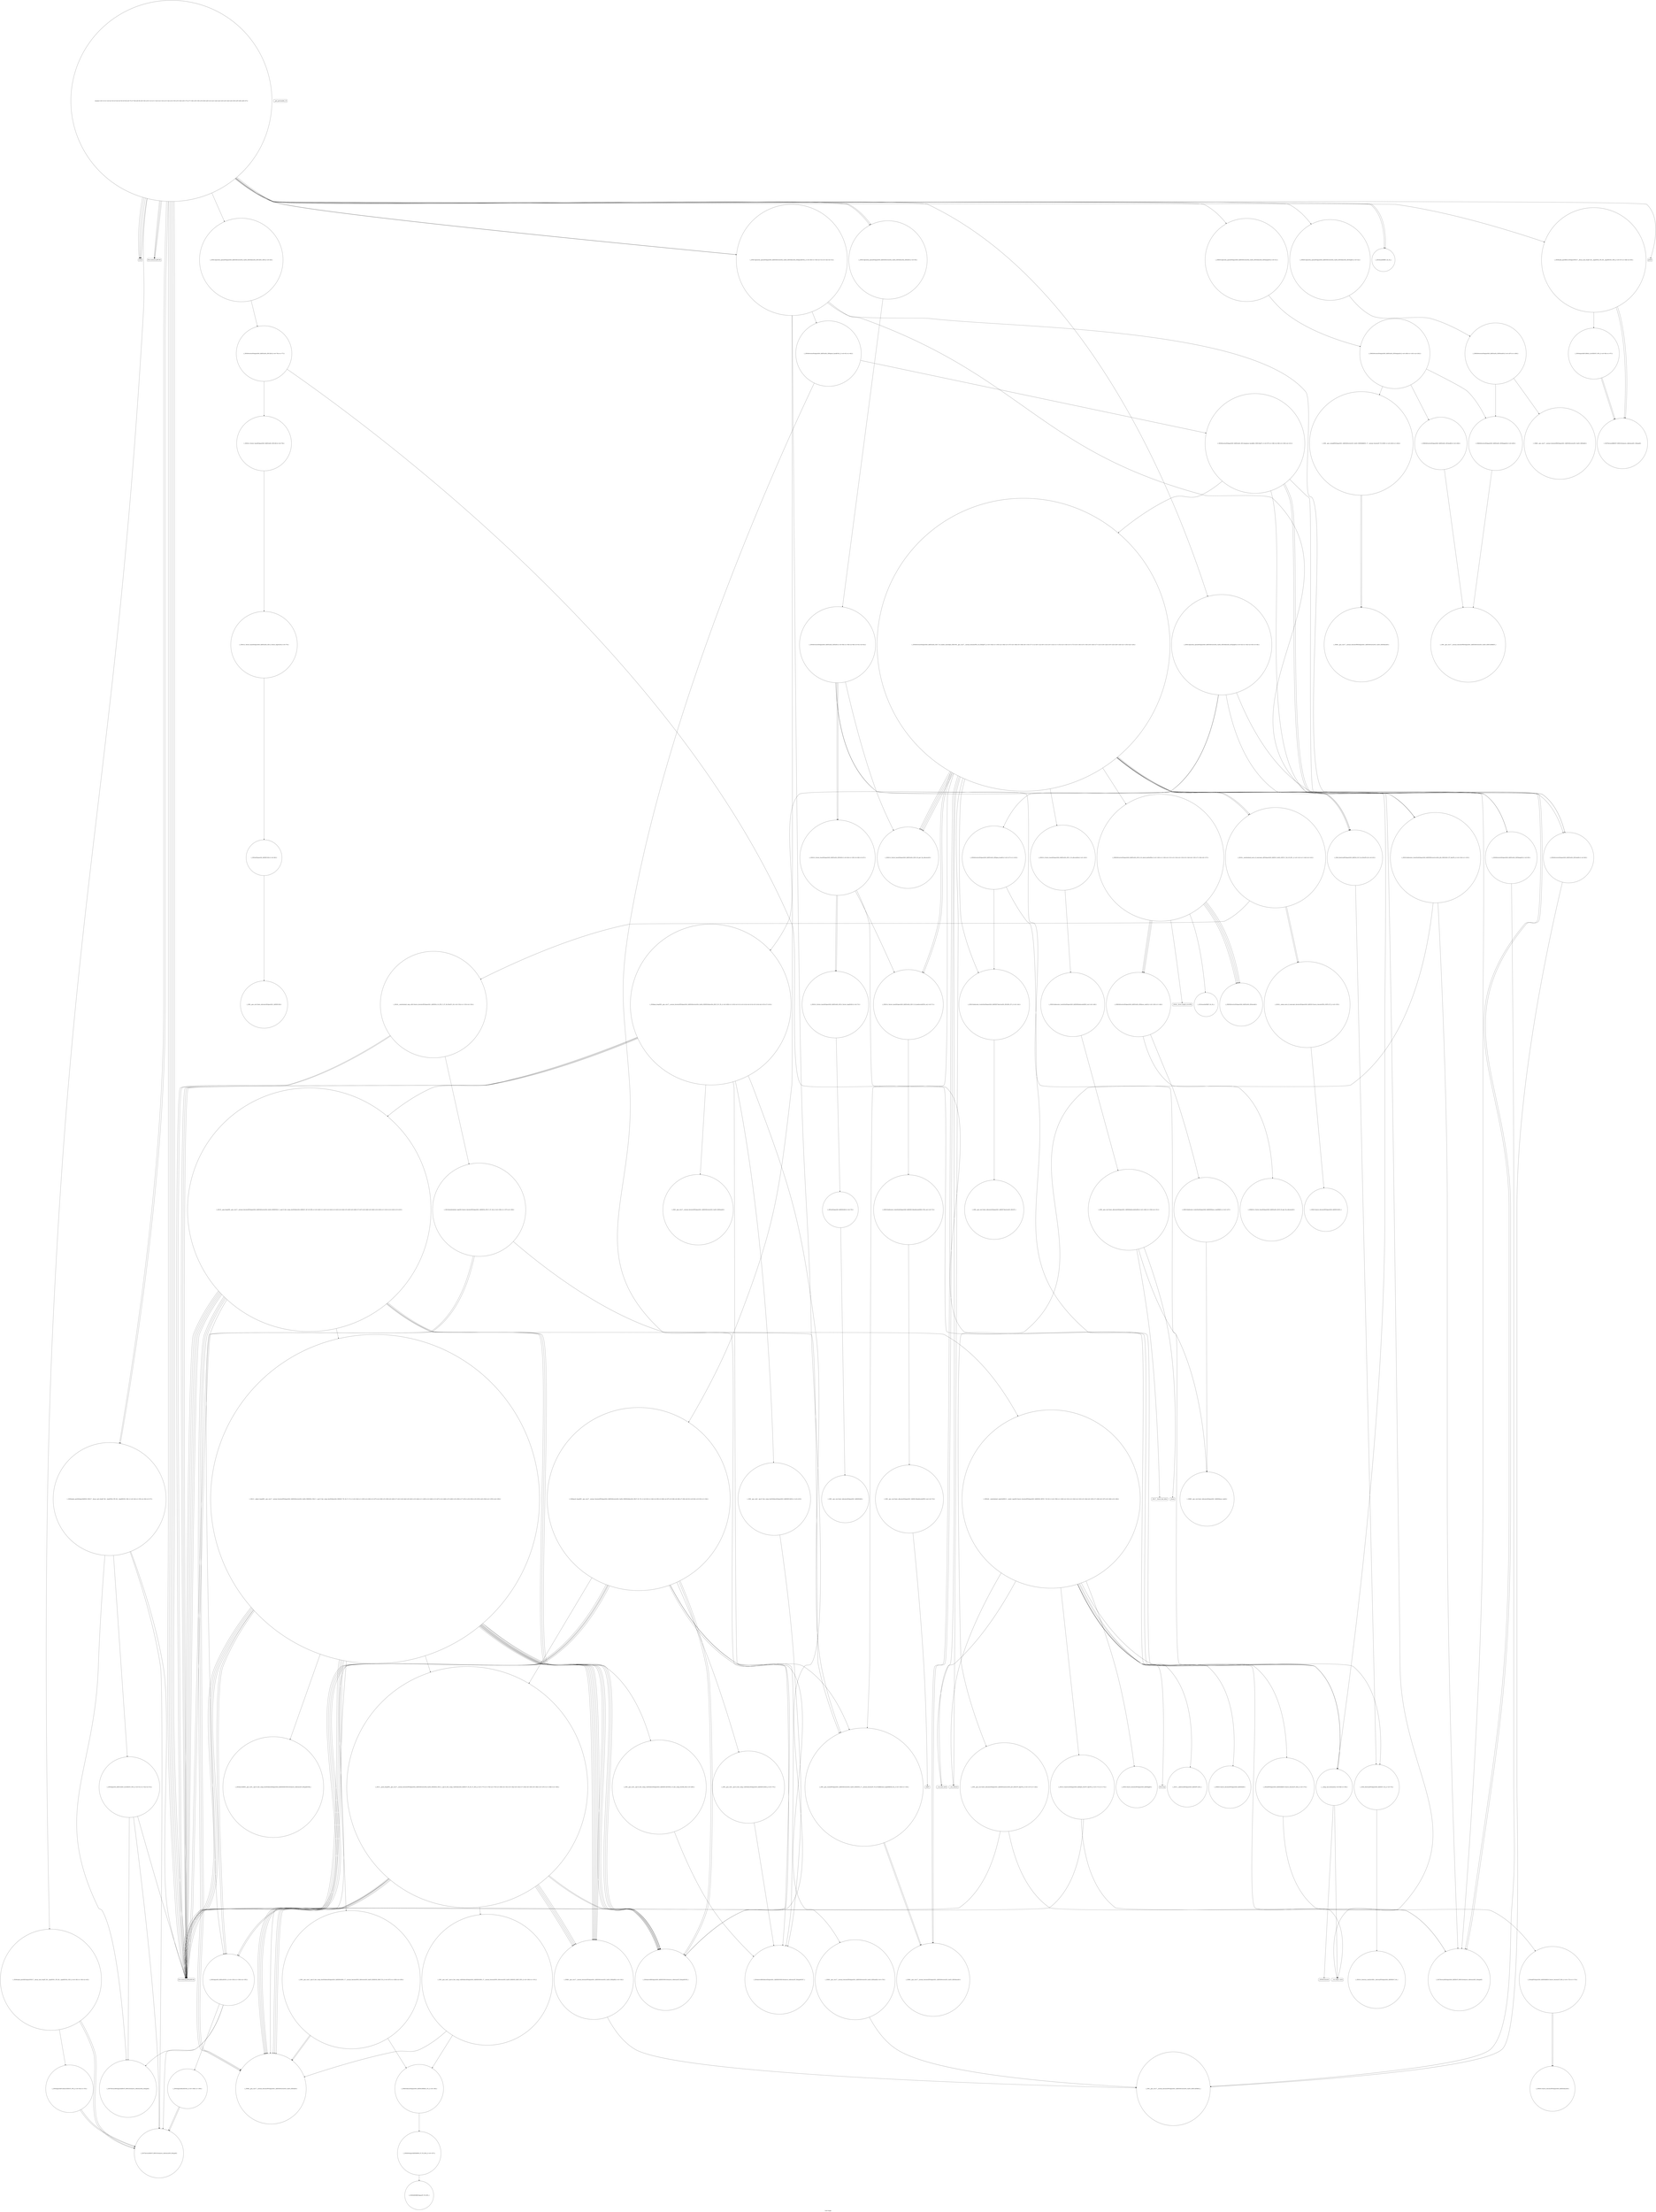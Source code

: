 digraph "Call Graph" {
	label="Call Graph";

	Node0x55b6ff9d1ee0 [shape=record,shape=circle,label="{main|{<s0>1|<s1>2|<s2>3|<s3>4|<s4>5|<s5>6|<s6>7|<s7>8|<s8>9|<s9>10|<s10>11|<s11>12|<s12>13|<s13>14|<s14>15|<s15>16|<s16>17|<s17>18|<s18>19|<s19>20|<s20>21|<s21>22|<s22>23|<s23>24|<s24>25|<s25>26|<s26>27}}"];
	Node0x55b6ff9d1ee0:s0 -> Node0x55b6ff9d00c0[color=black];
	Node0x55b6ff9d1ee0:s1 -> Node0x55b6ff9d00c0[color=black];
	Node0x55b6ff9d1ee0:s2 -> Node0x55b6ff9d00c0[color=black];
	Node0x55b6ff9d1ee0:s3 -> Node0x55b6ff9d00c0[color=black];
	Node0x55b6ff9d1ee0:s4 -> Node0x55b6ffcb8770[color=black];
	Node0x55b6ff9d1ee0:s5 -> Node0x55b6ffcb8770[color=black];
	Node0x55b6ff9d1ee0:s6 -> Node0x55b6ffcb87f0[color=black];
	Node0x55b6ff9d1ee0:s7 -> Node0x55b6ffcb8870[color=black];
	Node0x55b6ff9d1ee0:s8 -> Node0x55b6ffcb87f0[color=black];
	Node0x55b6ff9d1ee0:s9 -> Node0x55b6ffcb87f0[color=black];
	Node0x55b6ff9d1ee0:s10 -> Node0x55b6ffcb89f0[color=black];
	Node0x55b6ff9d1ee0:s11 -> Node0x55b6ffcb8970[color=black];
	Node0x55b6ff9d1ee0:s12 -> Node0x55b6ffcb8770[color=black];
	Node0x55b6ff9d1ee0:s13 -> Node0x55b6ffcb88f0[color=black];
	Node0x55b6ff9d1ee0:s14 -> Node0x55b6ffcb8af0[color=black];
	Node0x55b6ff9d1ee0:s15 -> Node0x55b6ffcb8b70[color=black];
	Node0x55b6ff9d1ee0:s16 -> Node0x55b6ffcb8770[color=black];
	Node0x55b6ff9d1ee0:s17 -> Node0x55b6ffcb8bf0[color=black];
	Node0x55b6ff9d1ee0:s18 -> Node0x55b6ffcb8df0[color=black];
	Node0x55b6ff9d1ee0:s19 -> Node0x55b6ffcb8c70[color=black];
	Node0x55b6ff9d1ee0:s20 -> Node0x55b6ffcb8cf0[color=black];
	Node0x55b6ff9d1ee0:s21 -> Node0x55b6ffcb8970[color=black];
	Node0x55b6ff9d1ee0:s22 -> Node0x55b6ffcb8770[color=black];
	Node0x55b6ff9d1ee0:s23 -> Node0x55b6ffcb88f0[color=black];
	Node0x55b6ff9d1ee0:s24 -> Node0x55b6ffcb8c70[color=black];
	Node0x55b6ff9d1ee0:s25 -> Node0x55b6ffcb8d70[color=black];
	Node0x55b6ff9d1ee0:s26 -> Node0x55b6ffcb8df0[color=black];
	Node0x55b6ffcbc390 [shape=record,shape=circle,label="{_ZSt11__push_heapIN9__gnu_cxx17__normal_iteratorIPSt4pairIiS2_IiiEESt6vectorIS4_SaIS4_EEEElS4_NS0_5__ops14_Iter_comp_valISt4lessIS4_EEEEvT_T0_SG_T1_RT2_|{<s0>177|<s1>178|<s2>179|<s3>180|<s4>181|<s5>182|<s6>183|<s7>184|<s8>185|<s9>186|<s10>187|<s11>188|<s12>189}}"];
	Node0x55b6ffcbc390:s0 -> Node0x55b6ffcb8770[color=black];
	Node0x55b6ffcbc390:s1 -> Node0x55b6ffcbc510[color=black];
	Node0x55b6ffcbc390:s2 -> Node0x55b6ffcbc490[color=black];
	Node0x55b6ffcbc390:s3 -> Node0x55b6ffcbc510[color=black];
	Node0x55b6ffcbc390:s4 -> Node0x55b6ffcbc310[color=black];
	Node0x55b6ffcbc390:s5 -> Node0x55b6ffcb9c70[color=black];
	Node0x55b6ffcbc390:s6 -> Node0x55b6ffcbc510[color=black];
	Node0x55b6ffcbc390:s7 -> Node0x55b6ffcbc310[color=black];
	Node0x55b6ffcbc390:s8 -> Node0x55b6ffcbc590[color=black];
	Node0x55b6ffcbc390:s9 -> Node0x55b6ffcb9c70[color=black];
	Node0x55b6ffcbc390:s10 -> Node0x55b6ffcbc510[color=black];
	Node0x55b6ffcbc390:s11 -> Node0x55b6ffcbc310[color=black];
	Node0x55b6ffcbc390:s12 -> Node0x55b6ffcbc590[color=black];
	Node0x55b6ffcb89f0 [shape=record,shape=circle,label="{_ZSt9make_pairIiiESt4pairINSt17__decay_and_stripIT_E6__typeENS1_IT0_E6__typeEEOS2_OS5_|{<s0>38|<s1>39|<s2>40}}"];
	Node0x55b6ffcb89f0:s0 -> Node0x55b6ffcb8e70[color=black];
	Node0x55b6ffcb89f0:s1 -> Node0x55b6ffcb8e70[color=black];
	Node0x55b6ffcb89f0:s2 -> Node0x55b6ffcb8ff0[color=black];
	Node0x55b6ffcb9ef0 [shape=record,shape=circle,label="{_ZStltIiiEbRKSt4pairIT_T0_ES5_}"];
	Node0x55b6ffcb8d70 [shape=record,shape=Mrecord,label="{printf}"];
	Node0x55b6ffcba270 [shape=record,shape=circle,label="{_ZN9__gnu_cxx17__normal_iteratorIPKSt4pairIiS1_IiiEESt6vectorIS3_SaIS3_EEEC2ERKS5_}"];
	Node0x55b6ffcb90f0 [shape=record,shape=circle,label="{_ZNSt4pairIiiEC2IRiS2_Lb1EEEOT_OT0_|{<s0>56|<s1>57}}"];
	Node0x55b6ffcb90f0:s0 -> Node0x55b6ffcb9070[color=black];
	Node0x55b6ffcb90f0:s1 -> Node0x55b6ffcb9070[color=black];
	Node0x55b6ffcba5f0 [shape=record,shape=circle,label="{_ZSt10__pop_heapIN9__gnu_cxx17__normal_iteratorIPSt4pairIiS2_IiiEESt6vectorIS4_SaIS4_EEEENS0_5__ops15_Iter_comp_iterISt4lessIS4_EEEEvT_SF_SF_RT0_|{<s0>220|<s1>221|<s2>222|<s3>223|<s4>224|<s5>225|<s6>226|<s7>227|<s8>228|<s9>229|<s10>230|<s11>231|<s12>232|<s13>233}}"];
	Node0x55b6ffcba5f0:s0 -> Node0x55b6ffcbc310[color=black];
	Node0x55b6ffcba5f0:s1 -> Node0x55b6ffcb9c70[color=black];
	Node0x55b6ffcba5f0:s2 -> Node0x55b6ffcb8770[color=black];
	Node0x55b6ffcba5f0:s3 -> Node0x55b6ffcbc310[color=black];
	Node0x55b6ffcba5f0:s4 -> Node0x55b6ffcb9c70[color=black];
	Node0x55b6ffcba5f0:s5 -> Node0x55b6ffcbc310[color=black];
	Node0x55b6ffcba5f0:s6 -> Node0x55b6ffcbc590[color=black];
	Node0x55b6ffcba5f0:s7 -> Node0x55b6ffcb8770[color=black];
	Node0x55b6ffcba5f0:s8 -> Node0x55b6ffcbb190[color=black];
	Node0x55b6ffcba5f0:s9 -> Node0x55b6ffcb9c70[color=black];
	Node0x55b6ffcba5f0:s10 -> Node0x55b6ffcb8770[color=black];
	Node0x55b6ffcba5f0:s11 -> Node0x55b6ffcb8770[color=black];
	Node0x55b6ffcba5f0:s12 -> Node0x55b6ffcb8770[color=black];
	Node0x55b6ffcba5f0:s13 -> Node0x55b6ffcba670[color=black];
	Node0x55b6ffcb9470 [shape=record,shape=Mrecord,label="{_ZSt9terminatev}"];
	Node0x55b6ffcb97f0 [shape=record,shape=Mrecord,label="{_ZdlPv}"];
	Node0x55b6ffcb9b70 [shape=record,shape=circle,label="{_ZN9__gnu_cxx13new_allocatorISt4pairIiS1_IiiEEEC2Ev}"];
	Node0x55b6ffcbaf10 [shape=record,shape=circle,label="{_ZNSt16allocator_traitsISaISt4pairIiS0_IiiEEEE9constructIS2_JS2_EEEvRS3_PT_DpOT0_|{<s0>102|<s1>103}}"];
	Node0x55b6ffcbaf10:s0 -> Node0x55b6ffcbaf90[color=black];
	Node0x55b6ffcbaf10:s1 -> Node0x55b6ffcbb090[color=black];
	Node0x55b6ffcbb290 [shape=record,shape=circle,label="{_ZSt34__uninitialized_move_if_noexcept_aIPSt4pairIiS0_IiiEES3_SaIS2_EET0_T_S6_S5_RT1_|{<s0>141|<s1>142|<s2>143}}"];
	Node0x55b6ffcbb290:s0 -> Node0x55b6ffcbbb10[color=black];
	Node0x55b6ffcbb290:s1 -> Node0x55b6ffcbbb10[color=black];
	Node0x55b6ffcbb290:s2 -> Node0x55b6ffcbba90[color=black];
	Node0x55b6ffcbb610 [shape=record,shape=Mrecord,label="{_ZSt20__throw_length_errorPKc}"];
	Node0x55b6ffcbb990 [shape=record,shape=Mrecord,label="{_ZSt17__throw_bad_allocv}"];
	Node0x55b6ffcbbd10 [shape=record,shape=circle,label="{_ZSt10_ConstructISt4pairIiS0_IiiEEJS2_EEvPT_DpOT0_|{<s0>171|<s1>172}}"];
	Node0x55b6ffcbbd10:s0 -> Node0x55b6ffcbaf90[color=black];
	Node0x55b6ffcbbd10:s1 -> Node0x55b6ffcb8770[color=black];
	Node0x55b6ffcbc090 [shape=record,shape=circle,label="{_ZNSt13move_iteratorIPSt4pairIiS0_IiiEEEC2ES3_}"];
	Node0x55b6ff9d00c0 [shape=record,shape=Mrecord,label="{scanf}"];
	Node0x55b6ffcbc410 [shape=record,shape=circle,label="{_ZN9__gnu_cxx17__normal_iteratorIPSt4pairIiS1_IiiEESt6vectorIS3_SaIS3_EEEC2ERKS4_}"];
	Node0x55b6ffcb8a70 [shape=record,shape=Mrecord,label="{__gxx_personality_v0}"];
	Node0x55b6ffcb9f70 [shape=record,shape=circle,label="{_ZNSt4pairIiiEaSEOS0_|{<s0>198|<s1>199}}"];
	Node0x55b6ffcb9f70:s0 -> Node0x55b6ffcb8e70[color=black];
	Node0x55b6ffcb9f70:s1 -> Node0x55b6ffcb8e70[color=black];
	Node0x55b6ffcb8df0 [shape=record,shape=circle,label="{_ZNSt14priority_queueISt4pairIiS0_IiiEESt6vectorIS2_SaIS2_EESt4lessIS2_EED2Ev|{<s0>50}}"];
	Node0x55b6ffcb8df0:s0 -> Node0x55b6ffcb9170[color=black];
	Node0x55b6ffcba2f0 [shape=record,shape=circle,label="{_ZNKSt6vectorISt4pairIiS0_IiiEESaIS2_EE5frontEv|{<s0>207|<s1>208}}"];
	Node0x55b6ffcba2f0:s0 -> Node0x55b6ffcba0f0[color=black];
	Node0x55b6ffcba2f0:s1 -> Node0x55b6ffcba370[color=black];
	Node0x55b6ffcb9170 [shape=record,shape=circle,label="{_ZNSt6vectorISt4pairIiS0_IiiEESaIS2_EED2Ev|{<s0>58|<s1>59|<s2>60|<s3>61|<s4>62}}"];
	Node0x55b6ffcb9170:s0 -> Node0x55b6ffcb9270[color=black];
	Node0x55b6ffcb9170:s1 -> Node0x55b6ffcb91f0[color=black];
	Node0x55b6ffcb9170:s2 -> Node0x55b6ffcb92f0[color=black];
	Node0x55b6ffcb9170:s3 -> Node0x55b6ffcb92f0[color=black];
	Node0x55b6ffcb9170:s4 -> Node0x55b6ffcb9370[color=black];
	Node0x55b6ffcba670 [shape=record,shape=circle,label="{_ZSt13__adjust_heapIN9__gnu_cxx17__normal_iteratorIPSt4pairIiS2_IiiEESt6vectorIS4_SaIS4_EEEElS4_NS0_5__ops15_Iter_comp_iterISt4lessIS4_EEEEvT_T0_SG_T1_T2_|{<s0>234|<s1>235|<s2>236|<s3>237|<s4>238|<s5>239|<s6>240|<s7>241|<s8>242|<s9>243|<s10>244|<s11>245|<s12>246|<s13>247|<s14>248|<s15>249|<s16>250|<s17>251|<s18>252|<s19>253|<s20>254|<s21>255|<s22>256}}"];
	Node0x55b6ffcba670:s0 -> Node0x55b6ffcb8770[color=black];
	Node0x55b6ffcba670:s1 -> Node0x55b6ffcbc510[color=black];
	Node0x55b6ffcba670:s2 -> Node0x55b6ffcbc510[color=black];
	Node0x55b6ffcba670:s3 -> Node0x55b6ffcba6f0[color=black];
	Node0x55b6ffcba670:s4 -> Node0x55b6ffcbc510[color=black];
	Node0x55b6ffcba670:s5 -> Node0x55b6ffcbc310[color=black];
	Node0x55b6ffcba670:s6 -> Node0x55b6ffcb9c70[color=black];
	Node0x55b6ffcba670:s7 -> Node0x55b6ffcbc510[color=black];
	Node0x55b6ffcba670:s8 -> Node0x55b6ffcbc310[color=black];
	Node0x55b6ffcba670:s9 -> Node0x55b6ffcbc590[color=black];
	Node0x55b6ffcba670:s10 -> Node0x55b6ffcbc510[color=black];
	Node0x55b6ffcba670:s11 -> Node0x55b6ffcbc310[color=black];
	Node0x55b6ffcba670:s12 -> Node0x55b6ffcb9c70[color=black];
	Node0x55b6ffcba670:s13 -> Node0x55b6ffcbc510[color=black];
	Node0x55b6ffcba670:s14 -> Node0x55b6ffcbc310[color=black];
	Node0x55b6ffcba670:s15 -> Node0x55b6ffcbc590[color=black];
	Node0x55b6ffcba670:s16 -> Node0x55b6ffcba770[color=black];
	Node0x55b6ffcba670:s17 -> Node0x55b6ffcba7f0[color=black];
	Node0x55b6ffcba670:s18 -> Node0x55b6ffcb8770[color=black];
	Node0x55b6ffcba670:s19 -> Node0x55b6ffcb9c70[color=black];
	Node0x55b6ffcba670:s20 -> Node0x55b6ffcb8770[color=black];
	Node0x55b6ffcba670:s21 -> Node0x55b6ffcb8770[color=black];
	Node0x55b6ffcba670:s22 -> Node0x55b6ffcbc390[color=black];
	Node0x55b6ffcb94f0 [shape=record,shape=circle,label="{_ZSt8_DestroyIPSt4pairIiS0_IiiEEEvT_S4_|{<s0>70}}"];
	Node0x55b6ffcb94f0:s0 -> Node0x55b6ffcb9570[color=black];
	Node0x55b6ffcb9870 [shape=record,shape=circle,label="{_ZNSaISt4pairIiS_IiiEEED2Ev|{<s0>75}}"];
	Node0x55b6ffcb9870:s0 -> Node0x55b6ffcb98f0[color=black];
	Node0x55b6ffcb9bf0 [shape=record,shape=circle,label="{_ZNSt6vectorISt4pairIiS0_IiiEESaIS2_EE9push_backEOS2_|{<s0>81|<s1>82}}"];
	Node0x55b6ffcb9bf0:s0 -> Node0x55b6ffcb9c70[color=black];
	Node0x55b6ffcb9bf0:s1 -> Node0x55b6ffcbae90[color=black];
	Node0x55b6ffcbaf90 [shape=record,shape=circle,label="{_ZSt7forwardISt4pairIiS0_IiiEEEOT_RNSt16remove_referenceIS3_E4typeE}"];
	Node0x55b6ffcbb310 [shape=record,shape=circle,label="{_ZNK9__gnu_cxx17__normal_iteratorIPSt4pairIiS1_IiiEESt6vectorIS3_SaIS3_EEE4baseEv}"];
	Node0x55b6ffcbb690 [shape=record,shape=circle,label="{_ZSt3maxImERKT_S2_S2_}"];
	Node0x55b6ffcbba10 [shape=record,shape=Mrecord,label="{_Znwm}"];
	Node0x55b6ffcbbd90 [shape=record,shape=circle,label="{_ZSt11__addressofISt4pairIiS0_IiiEEEPT_RS3_}"];
	Node0x55b6ffcbc110 [shape=record,shape=circle,label="{_ZN9__gnu_cxx13new_allocatorISt4pairIiS1_IiiEEE7destroyIS3_EEvPT_}"];
	Node0x55b6ffcb8770 [shape=record,shape=Mrecord,label="{llvm.memcpy.p0i8.p0i8.i64}"];
	Node0x55b6ffcbc490 [shape=record,shape=circle,label="{_ZN9__gnu_cxx5__ops14_Iter_comp_valISt4lessISt4pairIiS3_IiiEEEEclINS_17__normal_iteratorIPS5_St6vectorIS5_SaIS5_EEEES5_EEbT_RT0_|{<s0>190|<s1>191}}"];
	Node0x55b6ffcbc490:s0 -> Node0x55b6ffcbc310[color=black];
	Node0x55b6ffcbc490:s1 -> Node0x55b6ffcbc610[color=black];
	Node0x55b6ffcb8af0 [shape=record,shape=circle,label="{_ZNKSt14priority_queueISt4pairIiS0_IiiEESt6vectorIS2_SaIS2_EESt4lessIS2_EE5emptyEv|{<s0>41}}"];
	Node0x55b6ffcb8af0:s0 -> Node0x55b6ffcb9ff0[color=black];
	Node0x55b6ffcb9ff0 [shape=record,shape=circle,label="{_ZNKSt6vectorISt4pairIiS0_IiiEESaIS2_EE5emptyEv|{<s0>200|<s1>201|<s2>202}}"];
	Node0x55b6ffcb9ff0:s0 -> Node0x55b6ffcba0f0[color=black];
	Node0x55b6ffcb9ff0:s1 -> Node0x55b6ffcba170[color=black];
	Node0x55b6ffcb9ff0:s2 -> Node0x55b6ffcba070[color=black];
	Node0x55b6ffcb8e70 [shape=record,shape=circle,label="{_ZSt7forwardIiEOT_RNSt16remove_referenceIS0_E4typeE}"];
	Node0x55b6ffcba370 [shape=record,shape=circle,label="{_ZNK9__gnu_cxx17__normal_iteratorIPKSt4pairIiS1_IiiEESt6vectorIS3_SaIS3_EEEdeEv}"];
	Node0x55b6ffcb91f0 [shape=record,shape=circle,label="{_ZSt8_DestroyIPSt4pairIiS0_IiiEES2_EvT_S4_RSaIT0_E|{<s0>63}}"];
	Node0x55b6ffcb91f0:s0 -> Node0x55b6ffcb94f0[color=black];
	Node0x55b6ffcba6f0 [shape=record,shape=circle,label="{_ZN9__gnu_cxx5__ops15_Iter_comp_iterISt4lessISt4pairIiS3_IiiEEEEclINS_17__normal_iteratorIPS5_St6vectorIS5_SaIS5_EEEESE_EEbT_T0_|{<s0>257|<s1>258|<s2>259}}"];
	Node0x55b6ffcba6f0:s0 -> Node0x55b6ffcbc310[color=black];
	Node0x55b6ffcba6f0:s1 -> Node0x55b6ffcbc310[color=black];
	Node0x55b6ffcba6f0:s2 -> Node0x55b6ffcbc610[color=black];
	Node0x55b6ffcb9570 [shape=record,shape=circle,label="{_ZNSt12_Destroy_auxILb1EE9__destroyIPSt4pairIiS2_IiiEEEEvT_S6_}"];
	Node0x55b6ffcb98f0 [shape=record,shape=circle,label="{_ZN9__gnu_cxx13new_allocatorISt4pairIiS1_IiiEEED2Ev}"];
	Node0x55b6ffcb9c70 [shape=record,shape=circle,label="{_ZSt4moveIRSt4pairIiS0_IiiEEEONSt16remove_referenceIT_E4typeEOS5_}"];
	Node0x55b6ffcbb010 [shape=record,shape=circle,label="{_ZNSt6vectorISt4pairIiS0_IiiEESaIS2_EE17_M_realloc_insertIJS2_EEEvN9__gnu_cxx17__normal_iteratorIPS2_S4_EEDpOT_|{<s0>104|<s1>105|<s2>106|<s3>107|<s4>108|<s5>109|<s6>110|<s7>111|<s8>112|<s9>113|<s10>114|<s11>115|<s12>116|<s13>117|<s14>118|<s15>119|<s16>120|<s17>121|<s18>122|<s19>123|<s20>124|<s21>125|<s22>126}}"];
	Node0x55b6ffcbb010:s0 -> Node0x55b6ffcbb110[color=black];
	Node0x55b6ffcbb010:s1 -> Node0x55b6ffcb9d70[color=black];
	Node0x55b6ffcbb010:s2 -> Node0x55b6ffcbb190[color=black];
	Node0x55b6ffcbb010:s3 -> Node0x55b6ffcbb210[color=black];
	Node0x55b6ffcbb010:s4 -> Node0x55b6ffcbaf90[color=black];
	Node0x55b6ffcbb010:s5 -> Node0x55b6ffcbaf10[color=black];
	Node0x55b6ffcbb010:s6 -> Node0x55b6ffcbb310[color=black];
	Node0x55b6ffcbb010:s7 -> Node0x55b6ffcb9270[color=black];
	Node0x55b6ffcbb010:s8 -> Node0x55b6ffcbb290[color=black];
	Node0x55b6ffcbb010:s9 -> Node0x55b6ffcbb310[color=black];
	Node0x55b6ffcbb010:s10 -> Node0x55b6ffcb9270[color=black];
	Node0x55b6ffcbb010:s11 -> Node0x55b6ffcbb290[color=black];
	Node0x55b6ffcbb010:s12 -> Node0x55b6ffcb93f0[color=black];
	Node0x55b6ffcbb010:s13 -> Node0x55b6ffcbb390[color=black];
	Node0x55b6ffcbb010:s14 -> Node0x55b6ffcbb490[color=black];
	Node0x55b6ffcbb010:s15 -> Node0x55b6ffcb9270[color=black];
	Node0x55b6ffcbb010:s16 -> Node0x55b6ffcb91f0[color=black];
	Node0x55b6ffcbb010:s17 -> Node0x55b6ffcb95f0[color=black];
	Node0x55b6ffcbb010:s18 -> Node0x55b6ffcbb410[color=black];
	Node0x55b6ffcbb010:s19 -> Node0x55b6ffcb9270[color=black];
	Node0x55b6ffcbb010:s20 -> Node0x55b6ffcb91f0[color=black];
	Node0x55b6ffcbb010:s21 -> Node0x55b6ffcb95f0[color=black];
	Node0x55b6ffcbb010:s22 -> Node0x55b6ffcb9370[color=black];
	Node0x55b6ffcbb390 [shape=record,shape=circle,label="{_ZNSt16allocator_traitsISaISt4pairIiS0_IiiEEEE7destroyIS2_EEvRS3_PT_|{<s0>144}}"];
	Node0x55b6ffcbb390:s0 -> Node0x55b6ffcbc110[color=black];
	Node0x55b6ffcbb710 [shape=record,shape=circle,label="{_ZNSt16allocator_traitsISaISt4pairIiS0_IiiEEEE8max_sizeERKS3_|{<s0>147}}"];
	Node0x55b6ffcbb710:s0 -> Node0x55b6ffcbb810[color=black];
	Node0x55b6ffcbba90 [shape=record,shape=circle,label="{_ZSt22__uninitialized_copy_aISt13move_iteratorIPSt4pairIiS1_IiiEEES4_S3_ET0_T_S7_S6_RSaIT1_E|{<s0>152|<s1>153|<s2>154}}"];
	Node0x55b6ffcbba90:s0 -> Node0x55b6ffcb8770[color=black];
	Node0x55b6ffcbba90:s1 -> Node0x55b6ffcb8770[color=black];
	Node0x55b6ffcbba90:s2 -> Node0x55b6ffcbbb90[color=black];
	Node0x55b6ffcbbe10 [shape=record,shape=circle,label="{_ZNKSt13move_iteratorIPSt4pairIiS0_IiiEEEdeEv}"];
	Node0x55b6ffcbc190 [shape=record,shape=circle,label="{_ZSt4moveIRSt4lessISt4pairIiS1_IiiEEEEONSt16remove_referenceIT_E4typeEOS7_}"];
	Node0x55b6ffcb87f0 [shape=record,shape=Mrecord,label="{llvm.memset.p0i8.i64}"];
	Node0x55b6ffcbc510 [shape=record,shape=circle,label="{_ZNK9__gnu_cxx17__normal_iteratorIPSt4pairIiS1_IiiEESt6vectorIS3_SaIS3_EEEplEl|{<s0>192}}"];
	Node0x55b6ffcbc510:s0 -> Node0x55b6ffcbc410[color=black];
	Node0x55b6ffcb8b70 [shape=record,shape=circle,label="{_ZNKSt14priority_queueISt4pairIiS0_IiiEESt6vectorIS2_SaIS2_EESt4lessIS2_EE3topEv|{<s0>42}}"];
	Node0x55b6ffcb8b70:s0 -> Node0x55b6ffcba2f0[color=black];
	Node0x55b6ffcba070 [shape=record,shape=circle,label="{_ZN9__gnu_cxxeqIPKSt4pairIiS1_IiiEESt6vectorIS3_SaIS3_EEEEbRKNS_17__normal_iteratorIT_T0_EESE_|{<s0>203|<s1>204}}"];
	Node0x55b6ffcba070:s0 -> Node0x55b6ffcba1f0[color=black];
	Node0x55b6ffcba070:s1 -> Node0x55b6ffcba1f0[color=black];
	Node0x55b6ffcb8ef0 [shape=record,shape=circle,label="{_ZSt7forwardISt4pairIiiEEOT_RNSt16remove_referenceIS2_E4typeE}"];
	Node0x55b6ffcba3f0 [shape=record,shape=circle,label="{_ZSt8pop_heapIN9__gnu_cxx17__normal_iteratorIPSt4pairIiS2_IiiEESt6vectorIS4_SaIS4_EEEESt4lessIS4_EEvT_SC_T0_|{<s0>209|<s1>210|<s2>211|<s3>212|<s4>213|<s5>214|<s6>215|<s7>216}}"];
	Node0x55b6ffcba3f0:s0 -> Node0x55b6ffcbb190[color=black];
	Node0x55b6ffcba3f0:s1 -> Node0x55b6ffcbc190[color=black];
	Node0x55b6ffcba3f0:s2 -> Node0x55b6ffcba4f0[color=black];
	Node0x55b6ffcba3f0:s3 -> Node0x55b6ffcba570[color=black];
	Node0x55b6ffcba3f0:s4 -> Node0x55b6ffcb8770[color=black];
	Node0x55b6ffcba3f0:s5 -> Node0x55b6ffcb8770[color=black];
	Node0x55b6ffcba3f0:s6 -> Node0x55b6ffcb8770[color=black];
	Node0x55b6ffcba3f0:s7 -> Node0x55b6ffcba5f0[color=black];
	Node0x55b6ffcb9270 [shape=record,shape=circle,label="{_ZNSt12_Vector_baseISt4pairIiS0_IiiEESaIS2_EE19_M_get_Tp_allocatorEv}"];
	Node0x55b6ffcba770 [shape=record,shape=circle,label="{_ZSt4moveIRN9__gnu_cxx5__ops15_Iter_comp_iterISt4lessISt4pairIiS4_IiiEEEEEEONSt16remove_referenceIT_E4typeEOSB_}"];
	Node0x55b6ffcb95f0 [shape=record,shape=circle,label="{_ZNSt12_Vector_baseISt4pairIiS0_IiiEESaIS2_EE13_M_deallocateEPS2_m|{<s0>71}}"];
	Node0x55b6ffcb95f0:s0 -> Node0x55b6ffcb96f0[color=black];
	Node0x55b6ffcb9970 [shape=record,shape=circle,label="{_ZNSt6vectorISt4pairIiS0_IiiEESaIS2_EEC2Ev|{<s0>76|<s1>77}}"];
	Node0x55b6ffcb9970:s0 -> Node0x55b6ffcb99f0[color=black];
	Node0x55b6ffcb9970:s1 -> Node0x55b6ffcb9370[color=black];
	Node0x55b6ffcb9cf0 [shape=record,shape=circle,label="{_ZSt9push_heapIN9__gnu_cxx17__normal_iteratorIPSt4pairIiS2_IiiEESt6vectorIS4_SaIS4_EEEESt4lessIS4_EEvT_SC_T0_|{<s0>83|<s1>84|<s2>85|<s3>86|<s4>87|<s5>88|<s6>89|<s7>90|<s8>91|<s9>92|<s10>93|<s11>94}}"];
	Node0x55b6ffcb9cf0:s0 -> Node0x55b6ffcbc190[color=black];
	Node0x55b6ffcb9cf0:s1 -> Node0x55b6ffcbc210[color=black];
	Node0x55b6ffcb9cf0:s2 -> Node0x55b6ffcbc290[color=black];
	Node0x55b6ffcb9cf0:s3 -> Node0x55b6ffcbc310[color=black];
	Node0x55b6ffcb9cf0:s4 -> Node0x55b6ffcb9c70[color=black];
	Node0x55b6ffcb9cf0:s5 -> Node0x55b6ffcb8770[color=black];
	Node0x55b6ffcb9cf0:s6 -> Node0x55b6ffcb8770[color=black];
	Node0x55b6ffcb9cf0:s7 -> Node0x55b6ffcbb190[color=black];
	Node0x55b6ffcb9cf0:s8 -> Node0x55b6ffcb9c70[color=black];
	Node0x55b6ffcb9cf0:s9 -> Node0x55b6ffcb8770[color=black];
	Node0x55b6ffcb9cf0:s10 -> Node0x55b6ffcb8770[color=black];
	Node0x55b6ffcb9cf0:s11 -> Node0x55b6ffcbc390[color=black];
	Node0x55b6ffcbb090 [shape=record,shape=circle,label="{_ZN9__gnu_cxx13new_allocatorISt4pairIiS1_IiiEEE9constructIS3_JS3_EEEvPT_DpOT0_|{<s0>127|<s1>128}}"];
	Node0x55b6ffcbb090:s0 -> Node0x55b6ffcbaf90[color=black];
	Node0x55b6ffcbb090:s1 -> Node0x55b6ffcb8770[color=black];
	Node0x55b6ffcbb410 [shape=record,shape=Mrecord,label="{__cxa_rethrow}"];
	Node0x55b6ffcbb790 [shape=record,shape=circle,label="{_ZNKSt12_Vector_baseISt4pairIiS0_IiiEESaIS2_EE19_M_get_Tp_allocatorEv}"];
	Node0x55b6ffcbbb10 [shape=record,shape=circle,label="{_ZSt32__make_move_if_noexcept_iteratorISt4pairIiS0_IiiEESt13move_iteratorIPS2_EET0_PT_|{<s0>155}}"];
	Node0x55b6ffcbbb10:s0 -> Node0x55b6ffcbc090[color=black];
	Node0x55b6ffcbbe90 [shape=record,shape=circle,label="{_ZNSt13move_iteratorIPSt4pairIiS0_IiiEEEppEv}"];
	Node0x55b6ffcbc210 [shape=record,shape=circle,label="{_ZN9__gnu_cxx5__ops14_Iter_comp_valISt4lessISt4pairIiS3_IiiEEEEC2ES6_|{<s0>175}}"];
	Node0x55b6ffcbc210:s0 -> Node0x55b6ffcbc190[color=black];
	Node0x55b6ffcb8870 [shape=record,shape=circle,label="{_ZNSt14priority_queueISt4pairIiS0_IiiEESt6vectorIS2_SaIS2_EESt4lessIS2_EEC2IS5_vEEv|{<s0>28}}"];
	Node0x55b6ffcb8870:s0 -> Node0x55b6ffcb9970[color=black];
	Node0x55b6ffcbc590 [shape=record,shape=circle,label="{_ZNSt4pairIiS_IiiEEaSEOS1_|{<s0>193|<s1>194|<s2>195}}"];
	Node0x55b6ffcbc590:s0 -> Node0x55b6ffcb8e70[color=black];
	Node0x55b6ffcbc590:s1 -> Node0x55b6ffcb8ef0[color=black];
	Node0x55b6ffcbc590:s2 -> Node0x55b6ffcb9f70[color=black];
	Node0x55b6ffcb8bf0 [shape=record,shape=circle,label="{_ZNSt14priority_queueISt4pairIiS0_IiiEESt6vectorIS2_SaIS2_EESt4lessIS2_EE3popEv|{<s0>43|<s1>44|<s2>45|<s3>46}}"];
	Node0x55b6ffcb8bf0:s0 -> Node0x55b6ffcb9d70[color=black];
	Node0x55b6ffcb8bf0:s1 -> Node0x55b6ffcb9df0[color=black];
	Node0x55b6ffcb8bf0:s2 -> Node0x55b6ffcba3f0[color=black];
	Node0x55b6ffcb8bf0:s3 -> Node0x55b6ffcba470[color=black];
	Node0x55b6ffcba0f0 [shape=record,shape=circle,label="{_ZNKSt6vectorISt4pairIiS0_IiiEESaIS2_EE5beginEv|{<s0>205}}"];
	Node0x55b6ffcba0f0:s0 -> Node0x55b6ffcba270[color=black];
	Node0x55b6ffcb8f70 [shape=record,shape=circle,label="{_ZNSt4pairIiS_IiiEEC2IiS0_Lb1EEEOT_OT0_|{<s0>51|<s1>52|<s2>53}}"];
	Node0x55b6ffcb8f70:s0 -> Node0x55b6ffcb8e70[color=black];
	Node0x55b6ffcb8f70:s1 -> Node0x55b6ffcb8ef0[color=black];
	Node0x55b6ffcb8f70:s2 -> Node0x55b6ffcb8770[color=black];
	Node0x55b6ffcba470 [shape=record,shape=circle,label="{_ZNSt6vectorISt4pairIiS0_IiiEESaIS2_EE8pop_backEv|{<s0>217|<s1>218}}"];
	Node0x55b6ffcba470:s0 -> Node0x55b6ffcbb390[color=black];
	Node0x55b6ffcba470:s1 -> Node0x55b6ffcb9370[color=black];
	Node0x55b6ffcb92f0 [shape=record,shape=circle,label="{_ZNSt12_Vector_baseISt4pairIiS0_IiiEESaIS2_EED2Ev|{<s0>64|<s1>65|<s2>66|<s3>67}}"];
	Node0x55b6ffcb92f0:s0 -> Node0x55b6ffcb95f0[color=black];
	Node0x55b6ffcb92f0:s1 -> Node0x55b6ffcb9670[color=black];
	Node0x55b6ffcb92f0:s2 -> Node0x55b6ffcb9670[color=black];
	Node0x55b6ffcb92f0:s3 -> Node0x55b6ffcb9370[color=black];
	Node0x55b6ffcba7f0 [shape=record,shape=circle,label="{_ZN9__gnu_cxx5__ops14_Iter_comp_valISt4lessISt4pairIiS3_IiiEEEEC2EONS0_15_Iter_comp_iterIS6_EE|{<s0>260}}"];
	Node0x55b6ffcba7f0:s0 -> Node0x55b6ffcbc190[color=black];
	Node0x55b6ffcb9670 [shape=record,shape=circle,label="{_ZNSt12_Vector_baseISt4pairIiS0_IiiEESaIS2_EE12_Vector_implD2Ev|{<s0>72}}"];
	Node0x55b6ffcb9670:s0 -> Node0x55b6ffcb9870[color=black];
	Node0x55b6ffcb99f0 [shape=record,shape=circle,label="{_ZNSt12_Vector_baseISt4pairIiS0_IiiEESaIS2_EEC2Ev|{<s0>78}}"];
	Node0x55b6ffcb99f0:s0 -> Node0x55b6ffcb9a70[color=black];
	Node0x55b6ffcb9d70 [shape=record,shape=circle,label="{_ZNSt6vectorISt4pairIiS0_IiiEESaIS2_EE5beginEv|{<s0>95}}"];
	Node0x55b6ffcb9d70:s0 -> Node0x55b6ffcbc410[color=black];
	Node0x55b6ffcbb110 [shape=record,shape=circle,label="{_ZNKSt6vectorISt4pairIiS0_IiiEESaIS2_EE12_M_check_lenEmPKc|{<s0>129|<s1>130|<s2>131|<s3>132|<s4>133|<s5>134|<s6>135|<s7>136|<s8>137}}"];
	Node0x55b6ffcbb110:s0 -> Node0x55b6ffcbb510[color=black];
	Node0x55b6ffcbb110:s1 -> Node0x55b6ffcbb590[color=black];
	Node0x55b6ffcbb110:s2 -> Node0x55b6ffcbb610[color=black];
	Node0x55b6ffcbb110:s3 -> Node0x55b6ffcbb590[color=black];
	Node0x55b6ffcbb110:s4 -> Node0x55b6ffcbb590[color=black];
	Node0x55b6ffcbb110:s5 -> Node0x55b6ffcbb690[color=black];
	Node0x55b6ffcbb110:s6 -> Node0x55b6ffcbb590[color=black];
	Node0x55b6ffcbb110:s7 -> Node0x55b6ffcbb510[color=black];
	Node0x55b6ffcbb110:s8 -> Node0x55b6ffcbb510[color=black];
	Node0x55b6ffcbb490 [shape=record,shape=Mrecord,label="{__cxa_end_catch}"];
	Node0x55b6ffcbb810 [shape=record,shape=circle,label="{_ZNK9__gnu_cxx13new_allocatorISt4pairIiS1_IiiEEE8max_sizeEv}"];
	Node0x55b6ffcbbb90 [shape=record,shape=circle,label="{_ZSt18uninitialized_copyISt13move_iteratorIPSt4pairIiS1_IiiEEES4_ET0_T_S7_S6_|{<s0>156|<s1>157|<s2>158}}"];
	Node0x55b6ffcbbb90:s0 -> Node0x55b6ffcb8770[color=black];
	Node0x55b6ffcbbb90:s1 -> Node0x55b6ffcb8770[color=black];
	Node0x55b6ffcbbb90:s2 -> Node0x55b6ffcbbc10[color=black];
	Node0x55b6ffcbbf10 [shape=record,shape=Mrecord,label="{llvm.trap}"];
	Node0x55b6ffcbc290 [shape=record,shape=circle,label="{_ZNK9__gnu_cxx17__normal_iteratorIPSt4pairIiS1_IiiEESt6vectorIS3_SaIS3_EEEmiEl|{<s0>176}}"];
	Node0x55b6ffcbc290:s0 -> Node0x55b6ffcbc410[color=black];
	Node0x55b6ffcb88f0 [shape=record,shape=circle,label="{_ZNSt14priority_queueISt4pairIiS0_IiiEESt6vectorIS2_SaIS2_EESt4lessIS2_EE4pushEOS2_|{<s0>29|<s1>30|<s2>31|<s3>32|<s4>33}}"];
	Node0x55b6ffcb88f0:s0 -> Node0x55b6ffcb9c70[color=black];
	Node0x55b6ffcb88f0:s1 -> Node0x55b6ffcb9bf0[color=black];
	Node0x55b6ffcb88f0:s2 -> Node0x55b6ffcb9d70[color=black];
	Node0x55b6ffcb88f0:s3 -> Node0x55b6ffcb9df0[color=black];
	Node0x55b6ffcb88f0:s4 -> Node0x55b6ffcb9cf0[color=black];
	Node0x55b6ffcbc610 [shape=record,shape=circle,label="{_ZNKSt4lessISt4pairIiS0_IiiEEEclERKS2_S5_|{<s0>196}}"];
	Node0x55b6ffcbc610:s0 -> Node0x55b6ffcb9e70[color=black];
	Node0x55b6ffcb8c70 [shape=record,shape=circle,label="{_ZSt3maxIiERKT_S2_S2_}"];
	Node0x55b6ffcba170 [shape=record,shape=circle,label="{_ZNKSt6vectorISt4pairIiS0_IiiEESaIS2_EE3endEv|{<s0>206}}"];
	Node0x55b6ffcba170:s0 -> Node0x55b6ffcba270[color=black];
	Node0x55b6ffcb8ff0 [shape=record,shape=circle,label="{_ZNSt4pairIiiEC2IiiLb1EEEOT_OT0_|{<s0>54|<s1>55}}"];
	Node0x55b6ffcb8ff0:s0 -> Node0x55b6ffcb8e70[color=black];
	Node0x55b6ffcb8ff0:s1 -> Node0x55b6ffcb8e70[color=black];
	Node0x55b6ffcba4f0 [shape=record,shape=circle,label="{_ZN9__gnu_cxx5__ops15_Iter_comp_iterISt4lessISt4pairIiS3_IiiEEEEC2ES6_|{<s0>219}}"];
	Node0x55b6ffcba4f0:s0 -> Node0x55b6ffcbc190[color=black];
	Node0x55b6ffcb9370 [shape=record,shape=circle,label="{__clang_call_terminate|{<s0>68|<s1>69}}"];
	Node0x55b6ffcb9370:s0 -> Node0x55b6ffcb93f0[color=black];
	Node0x55b6ffcb9370:s1 -> Node0x55b6ffcb9470[color=black];
	Node0x55b6ffcb96f0 [shape=record,shape=circle,label="{_ZNSt16allocator_traitsISaISt4pairIiS0_IiiEEEE10deallocateERS3_PS2_m|{<s0>73}}"];
	Node0x55b6ffcb96f0:s0 -> Node0x55b6ffcb9770[color=black];
	Node0x55b6ffcb9a70 [shape=record,shape=circle,label="{_ZNSt12_Vector_baseISt4pairIiS0_IiiEESaIS2_EE12_Vector_implC2Ev|{<s0>79}}"];
	Node0x55b6ffcb9a70:s0 -> Node0x55b6ffcb9af0[color=black];
	Node0x55b6ffcb9df0 [shape=record,shape=circle,label="{_ZNSt6vectorISt4pairIiS0_IiiEESaIS2_EE3endEv|{<s0>96}}"];
	Node0x55b6ffcb9df0:s0 -> Node0x55b6ffcbc410[color=black];
	Node0x55b6ffcbb190 [shape=record,shape=circle,label="{_ZN9__gnu_cxxmiIPSt4pairIiS1_IiiEESt6vectorIS3_SaIS3_EEEENS_17__normal_iteratorIT_T0_E15difference_typeERKSB_SE_|{<s0>138|<s1>139}}"];
	Node0x55b6ffcbb190:s0 -> Node0x55b6ffcbb310[color=black];
	Node0x55b6ffcbb190:s1 -> Node0x55b6ffcbb310[color=black];
	Node0x55b6ffcbb510 [shape=record,shape=circle,label="{_ZNKSt6vectorISt4pairIiS0_IiiEESaIS2_EE8max_sizeEv|{<s0>145|<s1>146}}"];
	Node0x55b6ffcbb510:s0 -> Node0x55b6ffcbb790[color=black];
	Node0x55b6ffcbb510:s1 -> Node0x55b6ffcbb710[color=black];
	Node0x55b6ffcbb890 [shape=record,shape=circle,label="{_ZNSt16allocator_traitsISaISt4pairIiS0_IiiEEEE8allocateERS3_m|{<s0>148}}"];
	Node0x55b6ffcbb890:s0 -> Node0x55b6ffcbb910[color=black];
	Node0x55b6ffcbbc10 [shape=record,shape=circle,label="{_ZNSt20__uninitialized_copyILb0EE13__uninit_copyISt13move_iteratorIPSt4pairIiS3_IiiEEES6_EET0_T_S9_S8_|{<s0>159|<s1>160|<s2>161|<s3>162|<s4>163|<s5>164|<s6>165|<s7>166|<s8>167|<s9>168|<s10>169}}"];
	Node0x55b6ffcbbc10:s0 -> Node0x55b6ffcbbc90[color=black];
	Node0x55b6ffcbbc10:s1 -> Node0x55b6ffcbbd90[color=black];
	Node0x55b6ffcbbc10:s2 -> Node0x55b6ffcbbe10[color=black];
	Node0x55b6ffcbbc10:s3 -> Node0x55b6ffcbbd10[color=black];
	Node0x55b6ffcbbc10:s4 -> Node0x55b6ffcbbe90[color=black];
	Node0x55b6ffcbbc10:s5 -> Node0x55b6ffcb93f0[color=black];
	Node0x55b6ffcbbc10:s6 -> Node0x55b6ffcb94f0[color=black];
	Node0x55b6ffcbbc10:s7 -> Node0x55b6ffcbb410[color=black];
	Node0x55b6ffcbbc10:s8 -> Node0x55b6ffcbb490[color=black];
	Node0x55b6ffcbbc10:s9 -> Node0x55b6ffcbbf10[color=black];
	Node0x55b6ffcbbc10:s10 -> Node0x55b6ffcb9370[color=black];
	Node0x55b6ffcbbf90 [shape=record,shape=circle,label="{_ZSteqIPSt4pairIiS0_IiiEEEbRKSt13move_iteratorIT_ES8_|{<s0>173|<s1>174}}"];
	Node0x55b6ffcbbf90:s0 -> Node0x55b6ffcbc010[color=black];
	Node0x55b6ffcbbf90:s1 -> Node0x55b6ffcbc010[color=black];
	Node0x55b6ffcbc310 [shape=record,shape=circle,label="{_ZNK9__gnu_cxx17__normal_iteratorIPSt4pairIiS1_IiiEESt6vectorIS3_SaIS3_EEEdeEv}"];
	Node0x55b6ffcb8970 [shape=record,shape=circle,label="{_ZSt9make_pairIiSt4pairIiiEES0_INSt17__decay_and_stripIT_E6__typeENS2_IT0_E6__typeEEOS3_OS6_|{<s0>34|<s1>35|<s2>36|<s3>37}}"];
	Node0x55b6ffcb8970:s0 -> Node0x55b6ffcb8e70[color=black];
	Node0x55b6ffcb8970:s1 -> Node0x55b6ffcb8ef0[color=black];
	Node0x55b6ffcb8970:s2 -> Node0x55b6ffcb8f70[color=black];
	Node0x55b6ffcb8970:s3 -> Node0x55b6ffcb8770[color=black];
	Node0x55b6ffcb9e70 [shape=record,shape=circle,label="{_ZStltIiSt4pairIiiEEbRKS0_IT_T0_ES6_|{<s0>197}}"];
	Node0x55b6ffcb9e70:s0 -> Node0x55b6ffcb9ef0[color=black];
	Node0x55b6ffcb8cf0 [shape=record,shape=circle,label="{_ZSt9make_pairIRiS0_ESt4pairINSt17__decay_and_stripIT_E6__typeENS2_IT0_E6__typeEEOS3_OS6_|{<s0>47|<s1>48|<s2>49}}"];
	Node0x55b6ffcb8cf0:s0 -> Node0x55b6ffcb9070[color=black];
	Node0x55b6ffcb8cf0:s1 -> Node0x55b6ffcb9070[color=black];
	Node0x55b6ffcb8cf0:s2 -> Node0x55b6ffcb90f0[color=black];
	Node0x55b6ffcba1f0 [shape=record,shape=circle,label="{_ZNK9__gnu_cxx17__normal_iteratorIPKSt4pairIiS1_IiiEESt6vectorIS3_SaIS3_EEE4baseEv}"];
	Node0x55b6ffcb9070 [shape=record,shape=circle,label="{_ZSt7forwardIRiEOT_RNSt16remove_referenceIS1_E4typeE}"];
	Node0x55b6ffcba570 [shape=record,shape=circle,label="{_ZN9__gnu_cxx17__normal_iteratorIPSt4pairIiS1_IiiEESt6vectorIS3_SaIS3_EEEmmEv}"];
	Node0x55b6ffcb93f0 [shape=record,shape=Mrecord,label="{__cxa_begin_catch}"];
	Node0x55b6ffcb9770 [shape=record,shape=circle,label="{_ZN9__gnu_cxx13new_allocatorISt4pairIiS1_IiiEEE10deallocateEPS3_m|{<s0>74}}"];
	Node0x55b6ffcb9770:s0 -> Node0x55b6ffcb97f0[color=black];
	Node0x55b6ffcb9af0 [shape=record,shape=circle,label="{_ZNSaISt4pairIiS_IiiEEEC2Ev|{<s0>80}}"];
	Node0x55b6ffcb9af0:s0 -> Node0x55b6ffcb9b70[color=black];
	Node0x55b6ffcbae90 [shape=record,shape=circle,label="{_ZNSt6vectorISt4pairIiS0_IiiEESaIS2_EE12emplace_backIJS2_EEEvDpOT_|{<s0>97|<s1>98|<s2>99|<s3>100|<s4>101}}"];
	Node0x55b6ffcbae90:s0 -> Node0x55b6ffcbaf90[color=black];
	Node0x55b6ffcbae90:s1 -> Node0x55b6ffcbaf10[color=black];
	Node0x55b6ffcbae90:s2 -> Node0x55b6ffcb9df0[color=black];
	Node0x55b6ffcbae90:s3 -> Node0x55b6ffcbaf90[color=black];
	Node0x55b6ffcbae90:s4 -> Node0x55b6ffcbb010[color=black];
	Node0x55b6ffcbb210 [shape=record,shape=circle,label="{_ZNSt12_Vector_baseISt4pairIiS0_IiiEESaIS2_EE11_M_allocateEm|{<s0>140}}"];
	Node0x55b6ffcbb210:s0 -> Node0x55b6ffcbb890[color=black];
	Node0x55b6ffcbb590 [shape=record,shape=circle,label="{_ZNKSt6vectorISt4pairIiS0_IiiEESaIS2_EE4sizeEv}"];
	Node0x55b6ffcbb910 [shape=record,shape=circle,label="{_ZN9__gnu_cxx13new_allocatorISt4pairIiS1_IiiEEE8allocateEmPKv|{<s0>149|<s1>150|<s2>151}}"];
	Node0x55b6ffcbb910:s0 -> Node0x55b6ffcbb810[color=black];
	Node0x55b6ffcbb910:s1 -> Node0x55b6ffcbb990[color=black];
	Node0x55b6ffcbb910:s2 -> Node0x55b6ffcbba10[color=black];
	Node0x55b6ffcbbc90 [shape=record,shape=circle,label="{_ZStneIPSt4pairIiS0_IiiEEEbRKSt13move_iteratorIT_ES8_|{<s0>170}}"];
	Node0x55b6ffcbbc90:s0 -> Node0x55b6ffcbbf90[color=black];
	Node0x55b6ffcbc010 [shape=record,shape=circle,label="{_ZNKSt13move_iteratorIPSt4pairIiS0_IiiEEE4baseEv}"];
}
